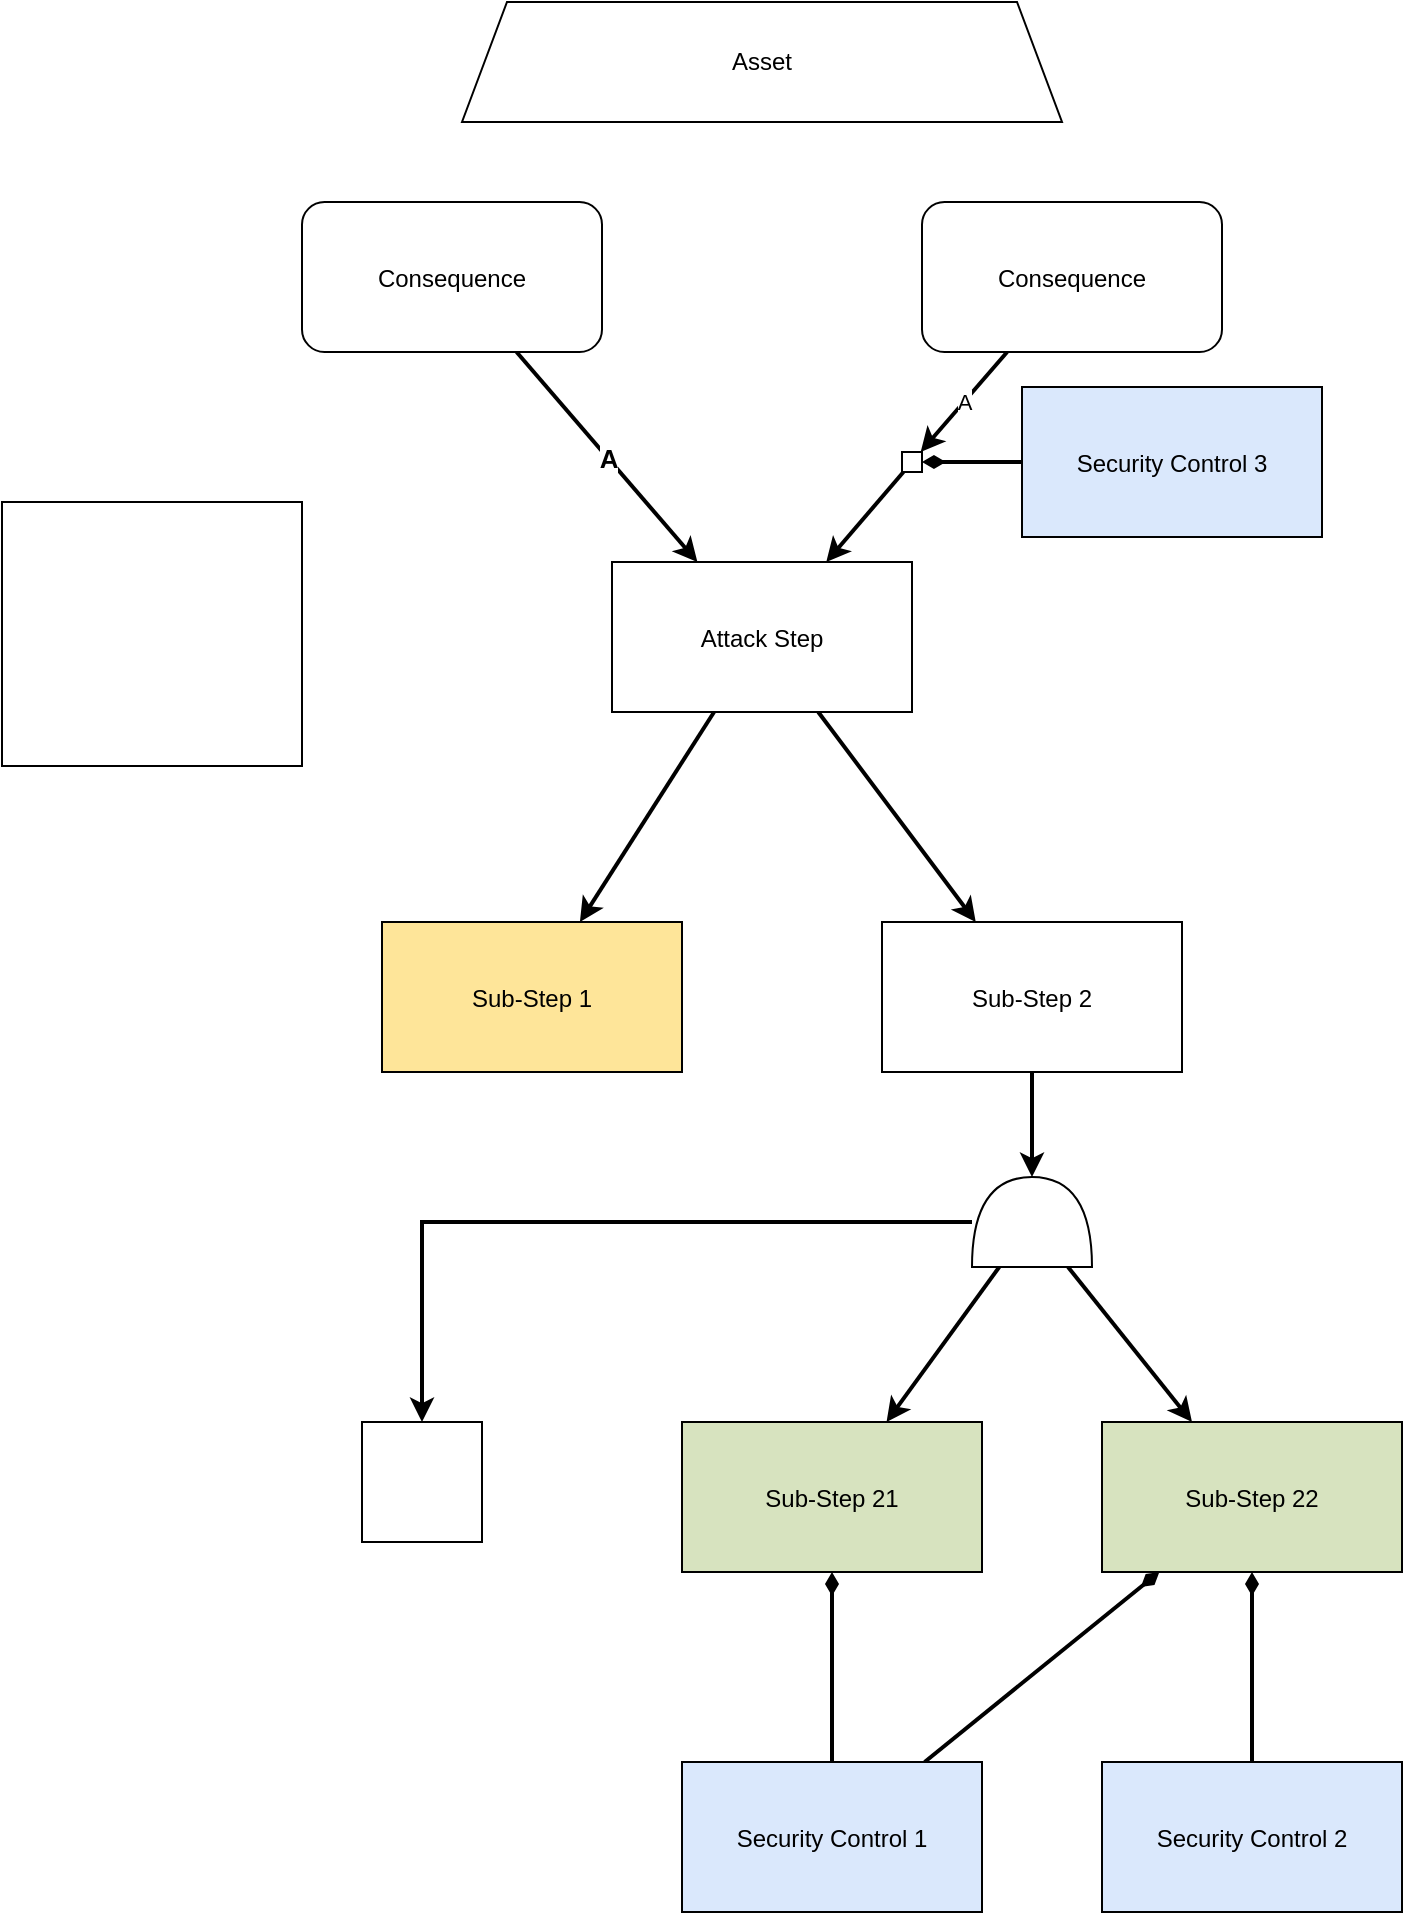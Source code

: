 <mxfile compressed="false" version="20.2.8" type="device" pages="2">
  <diagram id="zNMCXYOBYckHPa1j1fsk" name="Attack Graph">
    <mxGraphModel dx="1422" dy="754" grid="1" gridSize="10" guides="1" tooltips="1" connect="1" arrows="1" fold="1" page="1" pageScale="1" pageWidth="827" pageHeight="1169" math="0" shadow="0">
      <root>
        <object tooltip="" id="0">
          <ag_global_attributes>
            <ag_global_attribute name="Exposure" value="" iconName="lock_circle" min="1" max="3" />
            <ag_global_attribute name="Vulnerability" value="" iconName="shield" min="1" max="3" />
            <ag_global_attribute name="Impact" value="" iconName="flame" min="1" max="4" />
          </ag_global_attributes>
          <ag_attributes />
          <ag_computed_attributes />
          <ag_aggregation_functions>
            <ag_aggregation_function name="default" id="6b1d22791hih8" default="consequence;activity_w;or;link" fn="function (collection) { &#xa;    var worstNodeLike = collection.childAttributes[0]; &#xa;    var worstNodeRisk = collection.childAttributes[0]; &#xa;    var maxLikelihood = 0; &#xa;    var maxRisk = &quot;L&quot;; &#xa;    var maxImpactLike = 0; &#xa;    var maxImpactRisk = null; &#xa;    var updatedImpacts = [];&#xa;    var hadEdgeWeight = false; &#xa;    var riskMatrix = { &#xa;        &quot;D&quot;: [&quot;L&quot;, &quot;L&quot;, &quot;L&quot;, &quot;M&quot;, &quot;S&quot;], &#xa;        &quot;C&quot;: [&quot;L&quot;, &quot;L&quot;, &quot;M&quot;, &quot;S&quot;, &quot;H&quot;], &#xa;        &quot;B&quot;: [&quot;L&quot;, &quot;M&quot;, &quot;S&quot;, &quot;H&quot;, &quot;H&quot;], &#xa;        &quot;A&quot;: [&quot;M&quot;, &quot;S&quot;, &quot;H&quot;, &quot;H&quot;, &quot;V&quot;] &#xa;    }; &#xa;    var edgeWeights = [&quot;D&quot;, &quot;C&quot;, &quot;B&quot;, &quot;A&quot;]; &#xa; &#xa;    /* &#xa;    Returns &#xa;        - &lt; 0 if risk1 &lt; risk2 &#xa;        - = 0 if risk1 = risk2 &#xa;        - &gt; 0 if risk1 &gt; risk2 &#xa;        - null if either risk is not in [&quot;L&quot;, &quot;M&quot;, &quot;S&quot;, &quot;H&quot;, &quot;V&quot;] &#xa;    */ &#xa;    var compareRisk = function(risk1, risk2) { &#xa;        var values = [&quot;L&quot;, &quot;M&quot;, &quot;S&quot;, &quot;H&quot;, &quot;V&quot;]; &#xa;        var index_risk1 = values.indexOf(risk1); &#xa;        var index_risk2 = values.indexOf(risk2); &#xa; &#xa;        if (index_risk1 == -1 || index_risk2 == -1) { &#xa;            return null; &#xa;        } &#xa;        return index_risk1 - index_risk2; &#xa;    } &#xa;    collection.childAttributes.forEach(function(child) { &#xa;        var likelihood = 0; &#xa; &#xa;        if (&quot;_likelihood&quot; in child.attributes) { &#xa;            likelihood = child.attributes[&quot;_likelihood&quot;]; &#xa;        } else if (&quot;Exposure&quot; in child.attributes &amp;&amp; &quot;Vulnerability&quot; in child.attributes) { &#xa;            likelihood = parseInt(child.attributes[&quot;Exposure&quot;]) + parseInt(child.attributes[&quot;Vulnerability&quot;]) - 1; &#xa;        } &#xa; &#xa;        if (edgeWeights.indexOf(child.edgeWeight) &gt;= 0) { &#xa;            hadEdgeWeight = true;&#xa;            &#xa;            var reduceImpact = 0; &#xa;            if (&quot;_impact&quot; in child.attributes) { &#xa;                reduceImpact = parseInt(child.attributes[&quot;_impact&quot;]); &#xa;            } else if (&quot;Impact&quot; in child.attributes) { &#xa;                reduceImpact = parseInt(child.attributes[&quot;Impact&quot;]); &#xa;            } &#xa;            var idxImpact = Math.max(Math.min(edgeWeights.indexOf(child.edgeWeight) - reduceImpact, edgeWeights.length), 0); &#xa;            var impact = edgeWeights[idxImpact];&#xa;            updatedImpacts.push(child.id + &#39;:&#39; + impact);&#xa;            &#xa;            var risk = riskMatrix[impact][likelihood - 1]; &#xa;            if (!maxImpactRisk) { &#xa;                maxImpactRisk = impact; &#xa;            } &#xa;            if (compareRisk(risk, maxRisk) &gt; 0) { &#xa;                maxRisk = risk; &#xa;                maxLikelihood = likelihood; &#xa;                maxImpactRisk = impact; &#xa;                worstNodeRisk = child; &#xa;            } &#xa;        } else { &#xa;            if (likelihood &gt; maxLikelihood) { &#xa;                maxLikelihood = likelihood; &#xa;                worstNodeLike = child; &#xa;            } &#xa;            if (&quot;_impact&quot; in child.attributes) { &#xa;                maxImpactLike = Math.max(maxImpactLike, child.attributes[&quot;_impact&quot;]); &#xa;            } else if (&quot;Impact&quot; in child.attributes) { &#xa;                maxImpactLike = Math.max(maxImpactLike, child.attributes[&quot;Impact&quot;]); &#xa;            } &#xa;        } &#xa;    }); &#xa; &#xa;    if(hadEdgeWeight) { &#xa;        var result = {&quot;_risk&quot;: maxRisk, &quot;_marking&quot;: worstNodeRisk.id}; &#xa;        if (maxImpactRisk) { &#xa;            result.Impact = maxImpactRisk; &#xa;        } &#xa;        if (updatedImpacts.length &gt; 0) {&#xa;            result._weight = updatedImpacts.join(&#39;;&#39;);&#xa;        }&#xa;        return result; &#xa;    } else { &#xa;        var result = {&quot;_likelihood&quot;: maxLikelihood, &quot;_marking&quot;: worstNodeLike.id}; &#xa;        if (maxImpactLike) { &#xa;            result._impact = maxImpactLike; &#xa;        } &#xa;        return result; &#xa;    } &#xa;} &#xa;" />
            <ag_aggregation_function name="AND" id="gf0d4f199018" default="and" fn="function(collection){&#xa;&#xa;    var product = 1;&#xa;    var n = 0;&#xa;    var ids = [];&#xa;&#xa;    collection.childAttributes.forEach(function(child){        &#xa;        var likelihood = (&quot;_likelihood&quot; in child.attributes)&#xa;            ? parseInt(child.attributes[&quot;_likelihood&quot;])&#xa;            : parseInt(child.attributes[&quot;Exposure&quot;]) + parseInt(child.attributes[&quot;Vulnerability&quot;]) - 1;&#xa;        n += 1;&#xa;        product *= likelihood;&#xa;        &#xa;        ids.push(child.id);&#xa;    });&#xa;&#xa;    product = Math.ceil(product / Math.pow(5, n-1));&#xa;    result = {&quot;_likelihood&quot;: product, &quot;_marking&quot;: ids.join(&quot;;&quot;)};&#xa;&#xa;    // Calc impact&#xa;    var impact = 0;&#xa;    collection.childAttributes.forEach(function(child){&#xa;        if (&#39;_impact&#39; in child.attributes) {&#xa;            impact = Math.max(child.attributes[&#39;_impact&#39;], impact);&#xa;        } else if (&#39;Impact&#39; in child.attributes) {&#xa;            impact = Math.max(child.attributes[&#39;Impact&#39;], impact);&#xa;        }&#xa;    });&#xa;    if (impact) {&#xa;        result._impact = impact;&#xa;    }&#xa;&#xa;    return result;&#xa;}" />
            <ag_aggregation_function name="Leaf Node" id="jig393i6f4dh9" default="activity_g;activity_y" fn="function(collection){ &#xa;    result = {}; &#xa;    for (localAttribute in collection.localAttributes){ &#xa;        value = parseInt(collection.localAttributes[localAttribute]); &#xa;        collection.childAttributes.forEach(function(child){ &#xa;            if (localAttribute in child.attributes) { &#xa;                v = parseInt(child.attributes[localAttribute]); &#xa;                if (!isNaN(v)) { &#xa;                    value -= v; &#xa;                } &#xa;            } &#xa;        }); &#xa;        if (localAttribute in collection.globalAttributes){ &#xa;            value = Math.max(collection.globalAttributes[localAttribute].min, Math.min(collection.globalAttributes[localAttribute].max, value)); &#xa;        } &#xa;        result[localAttribute] = value; &#xa;    }&#xa;    &#xa;    // Calculate impact&#xa;    var impact = 0;&#xa;    collection.childAttributes.forEach(function(child){&#xa;        if (&#39;Impact&#39; in child.attributes) {&#xa;            impact = Math.max(child.attributes[&#39;Impact&#39;], impact);&#xa;        }&#xa;    });&#xa;    if (impact) {&#xa;        result._impact = impact;&#xa;    }&#xa;    &#xa;    return result; &#xa;}" />
          </ag_aggregation_functions>
          <ag_computed_attributes_functions>
            <ag_computed_attributes_function name="default" id="dbg60ff69g9a" default="consequence;activity_w;activity_g;activity_y" fn="function(collection){&#xa;    var riskMatrix = {&#xa;        &quot;V&quot;: {&quot;fillColor&quot;: &quot;#cc0000&quot;, &quot;fontColor&quot;: &quot;#ffffff&quot;},&#xa;        &quot;H&quot;: {&quot;fillColor&quot;: &quot;#ff4000&quot;, &quot;fontColor&quot;: &quot;#ffffff&quot;},&#xa;        &quot;S&quot;: {&quot;fillColor&quot;: &quot;#ffdd00&quot;, &quot;fontColor&quot;: &quot;#000000&quot;},&#xa;        &quot;M&quot;: {&quot;fillColor&quot;: &quot;#d4ff00&quot;, &quot;fontColor&quot;: &quot;#000000&quot;},&#xa;        &quot;L&quot;: {&quot;fillColor&quot;: &quot;#40ff00&quot;, &quot;fontColor&quot;: &quot;#000000&quot;}&#xa;    };&#xa;    var likelihoodMatrix = {&#xa;        5: riskMatrix[&quot;V&quot;],&#xa;        4: riskMatrix[&quot;H&quot;],&#xa;        3: riskMatrix[&quot;S&quot;],&#xa;        2: riskMatrix[&quot;M&quot;],&#xa;        1: riskMatrix[&quot;L&quot;]&#xa;    }&#xa;    &#xa;    var result = {};&#xa;    if (&quot;_risk&quot; in collection.cellAttributes) {&#xa;        var risk = collection.cellAttributes[&quot;_risk&quot;];&#xa;        result = riskMatrix[risk] || result;&#xa;        result[&quot;value&quot;] = risk;&#xa;    } else if (&quot;_likelihood&quot; in collection.cellAttributes){&#xa;        var likelihood = parseInt(collection.cellAttributes[&quot;_likelihood&quot;]);&#xa;        result = likelihoodMatrix[likelihood] || result;&#xa;        result[&quot;value&quot;] = likelihood;&#xa;    } else {&#xa;        var likelihood = parseInt(collection.cellAttributes[&quot;Exposure&quot;]) + parseInt(collection.cellAttributes[&quot;Vulnerability&quot;]) - 1;&#xa;        result = likelihoodMatrix[likelihood] || result;&#xa;        result[&quot;value&quot;] = likelihood;&#xa;    }&#xa;    &#xa;    return result;&#xa;}" />
          </ag_computed_attributes_functions>
          <mxCell />
        </object>
        <object tooltip="" id="1">
          <ag_attributes />
          <ag_computed_attributes />
          <mxCell parent="0" />
        </object>
        <object label="Asset" id="746xIQmpy0CREaIetn3r-1">
          <ag_attributes />
          <ag_computed_attributes />
          <mxCell style="whiteSpace=wrap;shape=trapezoid;size=0.075;" parent="1" vertex="1">
            <mxGeometry x="240" y="50" width="300" height="60" as="geometry" />
          </mxCell>
        </object>
        <object label="A" id="746xIQmpy0CREaIetn3r-2">
          <ag_attributes />
          <ag_computed_attributes />
          <mxCell style="rounded=0;orthogonalLoop=1;jettySize=auto;html=1;strokeWidth=2;fontSize=13;fontStyle=1;" parent="1" source="746xIQmpy0CREaIetn3r-3" target="746xIQmpy0CREaIetn3r-6" edge="1">
            <mxGeometry relative="1" as="geometry" />
          </mxCell>
        </object>
        <object label="Consequence" id="746xIQmpy0CREaIetn3r-3">
          <ag_aggregation_function_reference ag_aggregation_function_reference="6b1d22791hih8" />
          <ag_computed_attributes_function_reference ag_computed_attributes_function_reference="dbg60ff69g9a" />
          <ag_attributes _risk="M" _marking="746xIQmpy0CREaIetn3r-6" Impact="B" _weight="746xIQmpy0CREaIetn3r-6:B" />
          <ag_computed_attributes fillColor="#d4ff00" fontColor="#000000" value="M" />
          <mxCell style="shape=attackgraphs.node;rounded=1" parent="1" vertex="1">
            <mxGeometry x="160" y="150" width="150" height="75" as="geometry" />
          </mxCell>
        </object>
        <object id="746xIQmpy0CREaIetn3r-4">
          <ag_attributes />
          <ag_computed_attributes />
          <mxCell style="rounded=0;orthogonalLoop=1;jettySize=auto;html=1;strokeWidth=2;" parent="1" source="746xIQmpy0CREaIetn3r-6" target="746xIQmpy0CREaIetn3r-7" edge="1">
            <mxGeometry relative="1" as="geometry" />
          </mxCell>
        </object>
        <object id="746xIQmpy0CREaIetn3r-5">
          <ag_attributes />
          <ag_computed_attributes />
          <mxCell style="edgeStyle=none;rounded=0;orthogonalLoop=1;jettySize=auto;html=1;strokeWidth=2;" parent="1" source="746xIQmpy0CREaIetn3r-6" target="746xIQmpy0CREaIetn3r-9" edge="1">
            <mxGeometry relative="1" as="geometry" />
          </mxCell>
        </object>
        <object label="Attack Step" id="746xIQmpy0CREaIetn3r-6">
          <ag_aggregation_function_reference ag_aggregation_function_reference="6b1d22791hih8" />
          <ag_computed_attributes_function_reference ag_computed_attributes_function_reference="dbg60ff69g9a" />
          <ag_attributes _likelihood="2" _marking="746xIQmpy0CREaIetn3r-7" _impact="1" />
          <ag_computed_attributes fillColor="#d4ff00" fontColor="#000000" value="2" />
          <mxCell style="shape=attackgraphs.node;" parent="1" vertex="1">
            <mxGeometry x="315" y="330" width="150" height="75" as="geometry" />
          </mxCell>
        </object>
        <object label="Sub-Step 1" Exposure="1" Vulnerability="2" id="746xIQmpy0CREaIetn3r-7">
          <ag_aggregation_function_reference ag_aggregation_function_reference="jig393i6f4dh9" />
          <ag_computed_attributes_function_reference ag_computed_attributes_function_reference="dbg60ff69g9a" />
          <ag_attributes label="NaN" Exposure="1" Vulnerability="2" />
          <ag_computed_attributes fillColor="#d4ff00" fontColor="#000000" value="2" />
          <mxCell style="shape=attackgraphs.node;fillColor=#FEE599" parent="1" vertex="1">
            <mxGeometry x="200" y="510" width="150" height="75" as="geometry" />
          </mxCell>
        </object>
        <object id="746xIQmpy0CREaIetn3r-8">
          <ag_attributes />
          <ag_computed_attributes />
          <mxCell style="edgeStyle=none;rounded=0;orthogonalLoop=1;jettySize=auto;html=1;strokeWidth=2;" parent="1" source="746xIQmpy0CREaIetn3r-9" target="746xIQmpy0CREaIetn3r-17" edge="1">
            <mxGeometry relative="1" as="geometry" />
          </mxCell>
        </object>
        <object label="Sub-Step 2" id="746xIQmpy0CREaIetn3r-9">
          <ag_aggregation_function_reference ag_aggregation_function_reference="6b1d22791hih8" />
          <ag_computed_attributes_function_reference ag_computed_attributes_function_reference="dbg60ff69g9a" />
          <ag_attributes _likelihood="1" _marking="746xIQmpy0CREaIetn3r-17" _impact="1" />
          <ag_computed_attributes fillColor="#40ff00" fontColor="#000000" value="1" />
          <mxCell style="shape=attackgraphs.node;" parent="1" vertex="1">
            <mxGeometry x="450" y="510" width="150" height="75" as="geometry" />
          </mxCell>
        </object>
        <object id="746xIQmpy0CREaIetn3r-10">
          <ag_attributes />
          <ag_computed_attributes />
          <mxCell style="edgeStyle=none;rounded=0;orthogonalLoop=1;jettySize=auto;html=1;strokeWidth=2;startArrow=diamondThin;startFill=1;endArrow=none;endFill=0;" parent="1" source="746xIQmpy0CREaIetn3r-11" target="746xIQmpy0CREaIetn3r-18" edge="1">
            <mxGeometry relative="1" as="geometry" />
          </mxCell>
        </object>
        <object label="Sub-Step 21" Exposure="2" Vulnerability="1" id="746xIQmpy0CREaIetn3r-11">
          <ag_aggregation_function_reference ag_aggregation_function_reference="jig393i6f4dh9" />
          <ag_computed_attributes_function_reference ag_computed_attributes_function_reference="dbg60ff69g9a" />
          <ag_attributes label="NaN" Exposure="1" Vulnerability="1" />
          <ag_computed_attributes fillColor="#40ff00" fontColor="#000000" value="1" />
          <mxCell style="shape=attackgraphs.node;fillColor=#D7E3BF" parent="1" vertex="1">
            <mxGeometry x="350" y="760" width="150" height="75" as="geometry" />
          </mxCell>
        </object>
        <object id="746xIQmpy0CREaIetn3r-12">
          <ag_attributes />
          <ag_computed_attributes />
          <mxCell style="edgeStyle=none;rounded=0;orthogonalLoop=1;jettySize=auto;html=1;strokeWidth=2;endArrow=none;startArrow=diamondThin;startFill=1;endFill=0;" parent="1" source="746xIQmpy0CREaIetn3r-14" target="746xIQmpy0CREaIetn3r-19" edge="1">
            <mxGeometry relative="1" as="geometry" />
          </mxCell>
        </object>
        <object id="746xIQmpy0CREaIetn3r-13">
          <ag_attributes />
          <ag_computed_attributes />
          <mxCell style="edgeStyle=none;rounded=0;orthogonalLoop=1;jettySize=auto;html=1;strokeWidth=2;fontSize=13;startArrow=diamondThin;startFill=1;endArrow=none;endFill=0;" parent="1" source="746xIQmpy0CREaIetn3r-14" target="746xIQmpy0CREaIetn3r-18" edge="1">
            <mxGeometry relative="1" as="geometry" />
          </mxCell>
        </object>
        <object label="Sub-Step 22" Exposure="2" Vulnerability="2" id="746xIQmpy0CREaIetn3r-14">
          <ag_aggregation_function_reference ag_aggregation_function_reference="jig393i6f4dh9" />
          <ag_computed_attributes_function_reference ag_computed_attributes_function_reference="dbg60ff69g9a" />
          <ag_attributes label="NaN" Exposure="1" Vulnerability="1" _impact="1" />
          <ag_computed_attributes fillColor="#40ff00" fontColor="#000000" value="1" />
          <mxCell style="shape=attackgraphs.node;fillColor=#D7E3BF" parent="1" vertex="1">
            <mxGeometry x="560" y="760" width="150" height="75" as="geometry" />
          </mxCell>
        </object>
        <object id="746xIQmpy0CREaIetn3r-15">
          <ag_attributes />
          <ag_computed_attributes />
          <mxCell style="edgeStyle=none;rounded=0;orthogonalLoop=1;jettySize=auto;html=1;strokeWidth=2;" parent="1" source="746xIQmpy0CREaIetn3r-17" target="746xIQmpy0CREaIetn3r-11" edge="1">
            <mxGeometry relative="1" as="geometry" />
          </mxCell>
        </object>
        <object id="746xIQmpy0CREaIetn3r-16">
          <ag_attributes />
          <ag_computed_attributes />
          <mxCell style="edgeStyle=none;rounded=0;orthogonalLoop=1;jettySize=auto;html=1;strokeWidth=2;" parent="1" source="746xIQmpy0CREaIetn3r-17" target="746xIQmpy0CREaIetn3r-14" edge="1">
            <mxGeometry relative="1" as="geometry" />
          </mxCell>
        </object>
        <object label="" id="W0IZxeYySRvhsjoWCsxC-2">
          <ag_attributes />
          <ag_computed_attributes />
          <mxCell style="edgeStyle=orthogonalEdgeStyle;rounded=0;orthogonalLoop=1;jettySize=auto;html=1;strokeWidth=2;entryX=0.5;entryY=0;entryDx=0;entryDy=0;" parent="1" source="746xIQmpy0CREaIetn3r-17" target="V9cLS1f8X6xZFGSrGoCA-1" edge="1">
            <mxGeometry relative="1" as="geometry">
              <mxPoint x="220" y="760" as="targetPoint" />
            </mxGeometry>
          </mxCell>
        </object>
        <object id="746xIQmpy0CREaIetn3r-17">
          <ag_aggregation_function_reference ag_aggregation_function_reference="gf0d4f199018" />
          <ag_attributes _likelihood="1" _marking="746xIQmpy0CREaIetn3r-11;746xIQmpy0CREaIetn3r-14;V9cLS1f8X6xZFGSrGoCA-1" _impact="1" />
          <ag_computed_attributes />
          <mxCell style="shape=or;whiteSpace=wrap;html=1;rotation=-90;" parent="1" vertex="1">
            <mxGeometry x="502.5" y="630" width="45" height="60" as="geometry" />
          </mxCell>
        </object>
        <object label="Security Control 1" Exposure="2" id="746xIQmpy0CREaIetn3r-18">
          <ag_attributes />
          <ag_computed_attributes />
          <mxCell style="shape=attackgraphs.node;fillColor=#DAE8FC" parent="1" vertex="1">
            <mxGeometry x="350" y="930" width="150" height="75" as="geometry" />
          </mxCell>
        </object>
        <object label="Security Control 2" Vulnerability="1" Impact="1" id="746xIQmpy0CREaIetn3r-19">
          <ag_attributes />
          <ag_computed_attributes />
          <mxCell style="shape=attackgraphs.node;fillColor=#DAE8FC" parent="1" vertex="1">
            <mxGeometry x="560" y="930" width="150" height="75" as="geometry" />
          </mxCell>
        </object>
        <object label="A" id="W0IZxeYySRvhsjoWCsxC-6">
          <ag_attributes />
          <ag_computed_attributes />
          <mxCell style="rounded=0;orthogonalLoop=1;jettySize=auto;html=1;strokeWidth=2;" parent="1" source="746xIQmpy0CREaIetn3r-21" target="W0IZxeYySRvhsjoWCsxC-5" edge="1">
            <mxGeometry relative="1" as="geometry" />
          </mxCell>
        </object>
        <object label="Consequence" id="746xIQmpy0CREaIetn3r-21">
          <ag_aggregation_function_reference ag_aggregation_function_reference="6b1d22791hih8" />
          <ag_computed_attributes_function_reference ag_computed_attributes_function_reference="dbg60ff69g9a" />
          <ag_attributes _risk="L" _marking="W0IZxeYySRvhsjoWCsxC-5" Impact="C" _weight="W0IZxeYySRvhsjoWCsxC-5:C" />
          <ag_computed_attributes fillColor="#40ff00" fontColor="#000000" value="L" />
          <mxCell style="shape=attackgraphs.node;rounded=1" parent="1" vertex="1">
            <mxGeometry x="470" y="150" width="150" height="75" as="geometry" />
          </mxCell>
        </object>
        <object id="RbTLSgXSMrZG7Ax4lIl7-3">
          <ag_global_attributes>
            <ag_global_attribute name="Exposure" value="" iconName="lock_circle" min="1" max="3" />
            <ag_global_attribute name="Vulnerability" value="" iconName="shield" min="1" max="3" />
          </ag_global_attributes>
          <ag_attributes />
          <ag_computed_attributes />
          <mxCell style="shape=attackgraphs.iconLegend;" parent="1" vertex="1">
            <mxGeometry x="10" y="300" width="150" height="132" as="geometry" />
          </mxCell>
        </object>
        <object label="" id="W0IZxeYySRvhsjoWCsxC-7">
          <ag_attributes />
          <ag_computed_attributes />
          <mxCell style="rounded=0;orthogonalLoop=1;jettySize=auto;html=1;strokeWidth=2;" parent="1" source="W0IZxeYySRvhsjoWCsxC-5" target="746xIQmpy0CREaIetn3r-6" edge="1">
            <mxGeometry relative="1" as="geometry" />
          </mxCell>
        </object>
        <object label="" id="_UFam-vNQ3AWC2Eo_QhS-1">
          <ag_attributes />
          <ag_computed_attributes />
          <mxCell style="rounded=0;orthogonalLoop=1;jettySize=auto;html=1;strokeWidth=2;startArrow=diamondThin;startFill=1;endArrow=none;endFill=0;" parent="1" source="W0IZxeYySRvhsjoWCsxC-5" target="W0IZxeYySRvhsjoWCsxC-8" edge="1">
            <mxGeometry relative="1" as="geometry" />
          </mxCell>
        </object>
        <object label="" id="W0IZxeYySRvhsjoWCsxC-5">
          <ag_aggregation_function_reference ag_aggregation_function_reference="6b1d22791hih8" />
          <ag_computed_attributes_function_reference ag_computed_attributes_function_reference="ag_none_function" />
          <ag_attributes _likelihood="2" _marking="746xIQmpy0CREaIetn3r-6" _impact="2" />
          <ag_computed_attributes />
          <mxCell style="shape=attackgraphs.node;allowArrows=0;" parent="1" vertex="1">
            <mxGeometry x="460" y="275" width="10" height="10" as="geometry" />
          </mxCell>
        </object>
        <object label="Security Control 3" Impact="2" id="W0IZxeYySRvhsjoWCsxC-8">
          <ag_attributes />
          <ag_computed_attributes />
          <mxCell style="shape=attackgraphs.node;fillColor=#DAE8FC" parent="1" vertex="1">
            <mxGeometry x="520" y="242.5" width="150" height="75" as="geometry" />
          </mxCell>
        </object>
        <object label="B" link="data:page/id,Bnu7JkcaxHlNL-usvOu0" id="V9cLS1f8X6xZFGSrGoCA-1">
          <ag_aggregation_function_reference ag_aggregation_function_reference="6b1d22791hih8" />
          <ag_attributes _likelihood="5" _marking="pSxKkfyopYwOmsda1UK_-2" />
          <ag_computed_attributes />
          <mxCell style="shape=attackgraphs.link;aspect=fixed;fontColor=none;noLabel=1;" parent="1" vertex="1">
            <mxGeometry x="190" y="760" width="60" height="60" as="geometry" />
          </mxCell>
        </object>
      </root>
    </mxGraphModel>
  </diagram>
  <diagram id="Bnu7JkcaxHlNL-usvOu0" name="Sub-Step 23">
    <mxGraphModel dx="1422" dy="754" grid="1" gridSize="10" guides="1" tooltips="1" connect="1" arrows="1" fold="1" page="1" pageScale="1" pageWidth="827" pageHeight="1169" math="0" shadow="0">
      <root>
        <object id="0">
          <ag_attributes />
          <ag_computed_attributes />
          <mxCell />
        </object>
        <object id="1">
          <ag_attributes />
          <ag_computed_attributes />
          <mxCell parent="0" />
        </object>
        <object label="" id="pSxKkfyopYwOmsda1UK_-1">
          <ag_attributes />
          <ag_computed_attributes />
          <mxCell style="rounded=0;orthogonalLoop=1;jettySize=auto;html=1;strokeWidth=2;exitX=0.313;exitY=1.027;exitDx=0;exitDy=0;exitPerimeter=0;" parent="1" source="pSxKkfyopYwOmsda1UK_-2" target="pSxKkfyopYwOmsda1UK_-3" edge="1">
            <mxGeometry relative="1" as="geometry" />
          </mxCell>
        </object>
        <object id="XsD5oM42NdKaJhCEsVqn-3">
          <ag_attributes />
          <ag_computed_attributes />
          <mxCell style="rounded=0;orthogonalLoop=1;jettySize=auto;html=1;strokeWidth=2;exitX=0.75;exitY=1;exitDx=0;exitDy=0;entryX=0.5;entryY=0;entryDx=0;entryDy=0;" parent="1" source="pSxKkfyopYwOmsda1UK_-2" target="XsD5oM42NdKaJhCEsVqn-2" edge="1">
            <mxGeometry relative="1" as="geometry" />
          </mxCell>
        </object>
        <object label="Sub-Step 23" id="pSxKkfyopYwOmsda1UK_-2">
          <ag_aggregation_function_reference ag_aggregation_function_reference="6b1d22791hih8" />
          <ag_computed_attributes_function_reference ag_computed_attributes_function_reference="dbg60ff69g9a" />
          <ag_attributes _likelihood="5" _marking="pSxKkfyopYwOmsda1UK_-3" />
          <ag_computed_attributes fillColor="#cc0000" fontColor="#ffffff" value="5" />
          <mxCell style="shape=attackgraphs.node;" parent="1" vertex="1">
            <mxGeometry x="343" y="510" width="150" height="75" as="geometry" />
          </mxCell>
        </object>
        <object label="Attack Step" Exposure="3" Vulnerability="3" id="pSxKkfyopYwOmsda1UK_-3">
          <ag_aggregation_function_reference ag_aggregation_function_reference="jig393i6f4dh9" />
          <ag_computed_attributes_function_reference ag_computed_attributes_function_reference="dbg60ff69g9a" />
          <ag_attributes label="NaN" Exposure="3" Vulnerability="3" />
          <ag_computed_attributes fillColor="#cc0000" fontColor="#ffffff" value="5" />
          <mxCell style="shape=attackgraphs.node;fillColor=#D7E3BF" parent="1" vertex="1">
            <mxGeometry x="214" y="680" width="150" height="75" as="geometry" />
          </mxCell>
        </object>
        <object label="Attack Step" Exposure="2" Vulnerability="1" id="XsD5oM42NdKaJhCEsVqn-2">
          <ag_aggregation_function_reference ag_aggregation_function_reference="jig393i6f4dh9" />
          <ag_computed_attributes_function_reference ag_computed_attributes_function_reference="dbg60ff69g9a" />
          <ag_attributes label="NaN" Exposure="2" Vulnerability="1" />
          <ag_computed_attributes fillColor="#d4ff00" fontColor="#000000" value="2" />
          <mxCell style="shape=attackgraphs.node;fillColor=#D7E3BF" parent="1" vertex="1">
            <mxGeometry x="464" y="680" width="150" height="75" as="geometry" />
          </mxCell>
        </object>
        <object label="" id="WLUCeCoMFsJd8fa2UCAg-2">
          <ag_attributes />
          <ag_computed_attributes />
          <mxCell style="edgeStyle=orthogonalEdgeStyle;rounded=0;orthogonalLoop=1;jettySize=auto;html=1;strokeWidth=2;" parent="1" source="WLUCeCoMFsJd8fa2UCAg-1" target="pSxKkfyopYwOmsda1UK_-2" edge="1">
            <mxGeometry relative="1" as="geometry" />
          </mxCell>
        </object>
        <object label="B" id="WLUCeCoMFsJd8fa2UCAg-1">
          <ag_aggregation_function_reference ag_aggregation_function_reference="6b1d22791hih8" />
          <ag_attributes _likelihood="5" _marking="pSxKkfyopYwOmsda1UK_-2" />
          <ag_computed_attributes />
          <mxCell style="shape=attackgraphs.link;aspect=fixed;fontColor=none;noLabel=1;" parent="1" vertex="1">
            <mxGeometry x="388" y="400" width="60" height="60" as="geometry" />
          </mxCell>
        </object>
      </root>
    </mxGraphModel>
  </diagram>
</mxfile>

